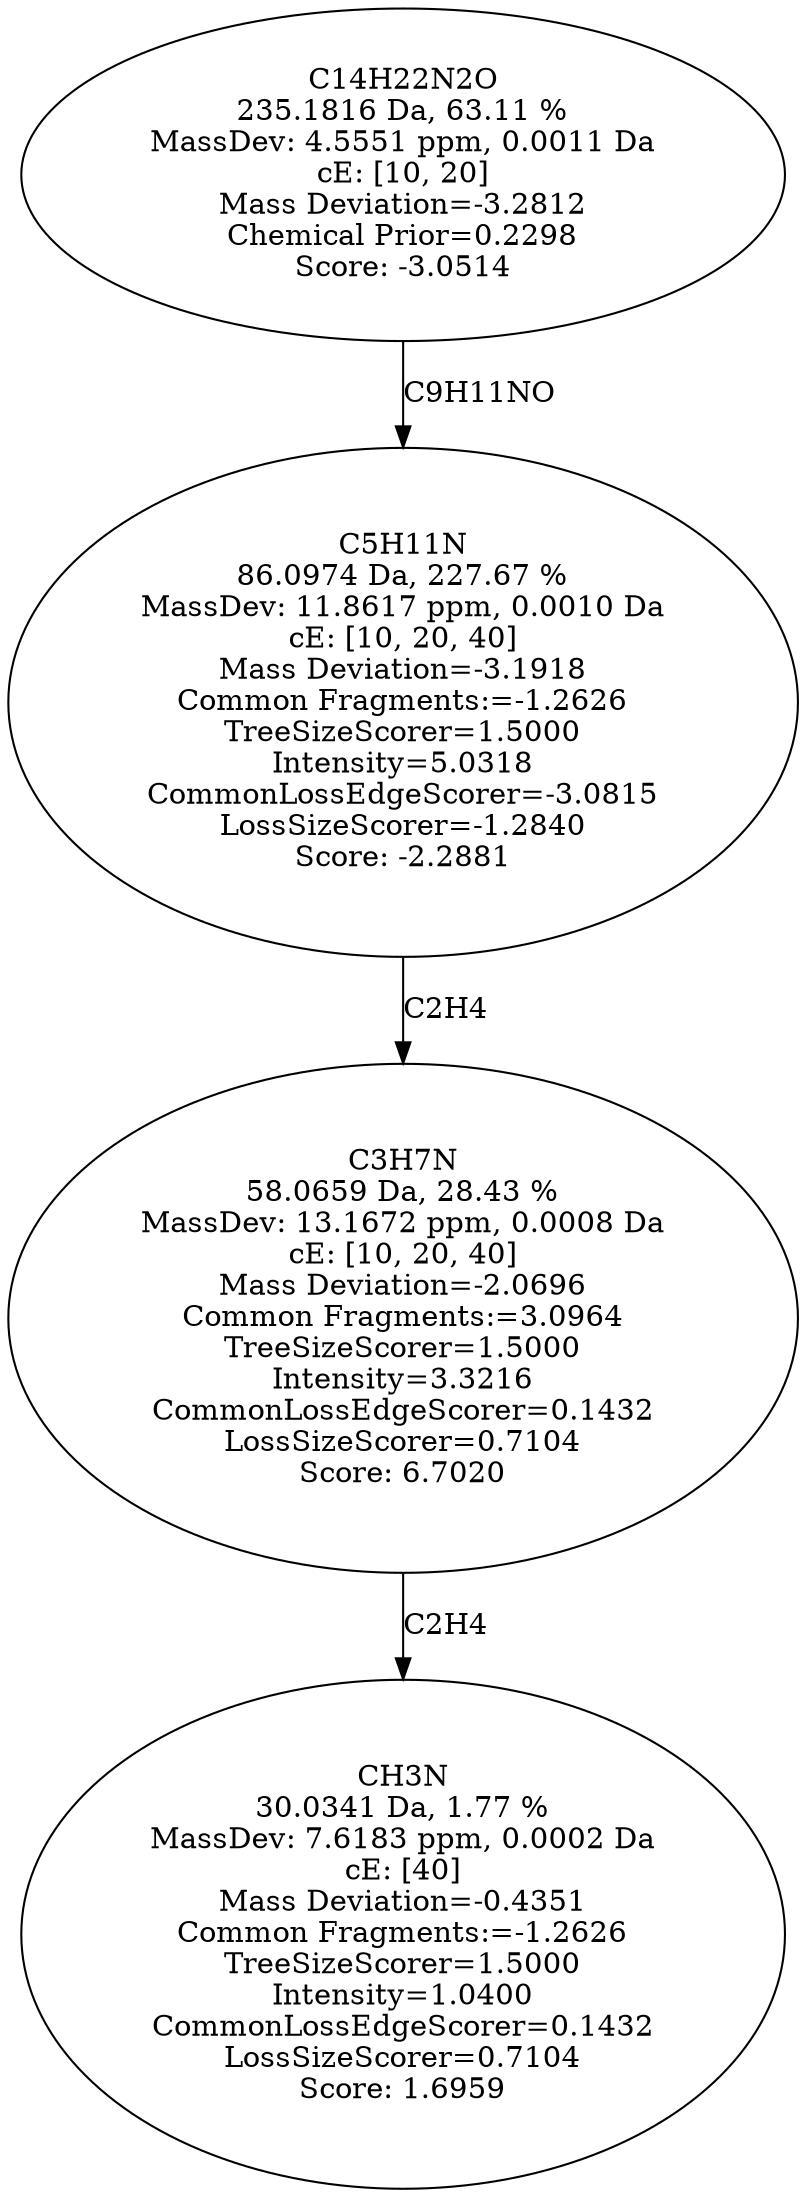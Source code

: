 strict digraph {
v1 [label="CH3N\n30.0341 Da, 1.77 %\nMassDev: 7.6183 ppm, 0.0002 Da\ncE: [40]\nMass Deviation=-0.4351\nCommon Fragments:=-1.2626\nTreeSizeScorer=1.5000\nIntensity=1.0400\nCommonLossEdgeScorer=0.1432\nLossSizeScorer=0.7104\nScore: 1.6959"];
v2 [label="C3H7N\n58.0659 Da, 28.43 %\nMassDev: 13.1672 ppm, 0.0008 Da\ncE: [10, 20, 40]\nMass Deviation=-2.0696\nCommon Fragments:=3.0964\nTreeSizeScorer=1.5000\nIntensity=3.3216\nCommonLossEdgeScorer=0.1432\nLossSizeScorer=0.7104\nScore: 6.7020"];
v3 [label="C5H11N\n86.0974 Da, 227.67 %\nMassDev: 11.8617 ppm, 0.0010 Da\ncE: [10, 20, 40]\nMass Deviation=-3.1918\nCommon Fragments:=-1.2626\nTreeSizeScorer=1.5000\nIntensity=5.0318\nCommonLossEdgeScorer=-3.0815\nLossSizeScorer=-1.2840\nScore: -2.2881"];
v4 [label="C14H22N2O\n235.1816 Da, 63.11 %\nMassDev: 4.5551 ppm, 0.0011 Da\ncE: [10, 20]\nMass Deviation=-3.2812\nChemical Prior=0.2298\nScore: -3.0514"];
v2 -> v1 [label="C2H4"];
v3 -> v2 [label="C2H4"];
v4 -> v3 [label="C9H11NO"];
}